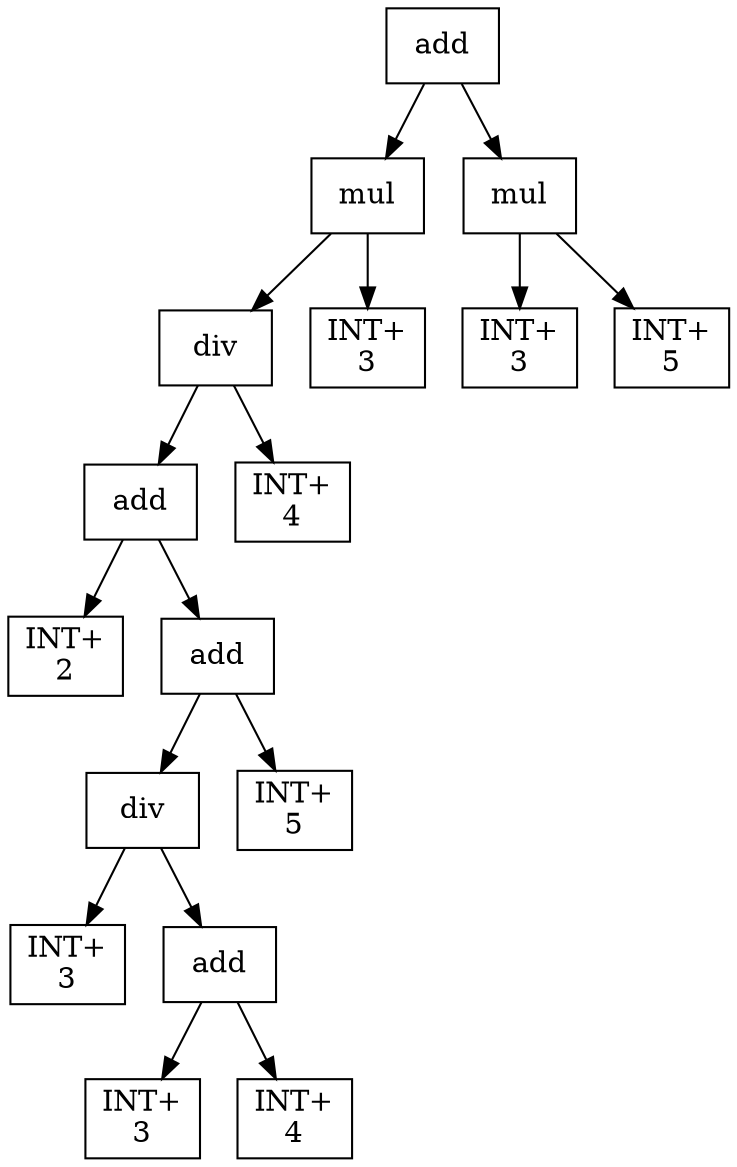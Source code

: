 digraph expr {
  node [shape=box];
  n1 [label="add"];
  n2 [label="mul"];
  n3 [label="div"];
  n4 [label="add"];
  n5 [label="INT+\n2"];
  n6 [label="add"];
  n7 [label="div"];
  n8 [label="INT+\n3"];
  n9 [label="add"];
  n10 [label="INT+\n3"];
  n11 [label="INT+\n4"];
  n9 -> n10;
  n9 -> n11;
  n7 -> n8;
  n7 -> n9;
  n12 [label="INT+\n5"];
  n6 -> n7;
  n6 -> n12;
  n4 -> n5;
  n4 -> n6;
  n13 [label="INT+\n4"];
  n3 -> n4;
  n3 -> n13;
  n14 [label="INT+\n3"];
  n2 -> n3;
  n2 -> n14;
  n15 [label="mul"];
  n16 [label="INT+\n3"];
  n17 [label="INT+\n5"];
  n15 -> n16;
  n15 -> n17;
  n1 -> n2;
  n1 -> n15;
}
